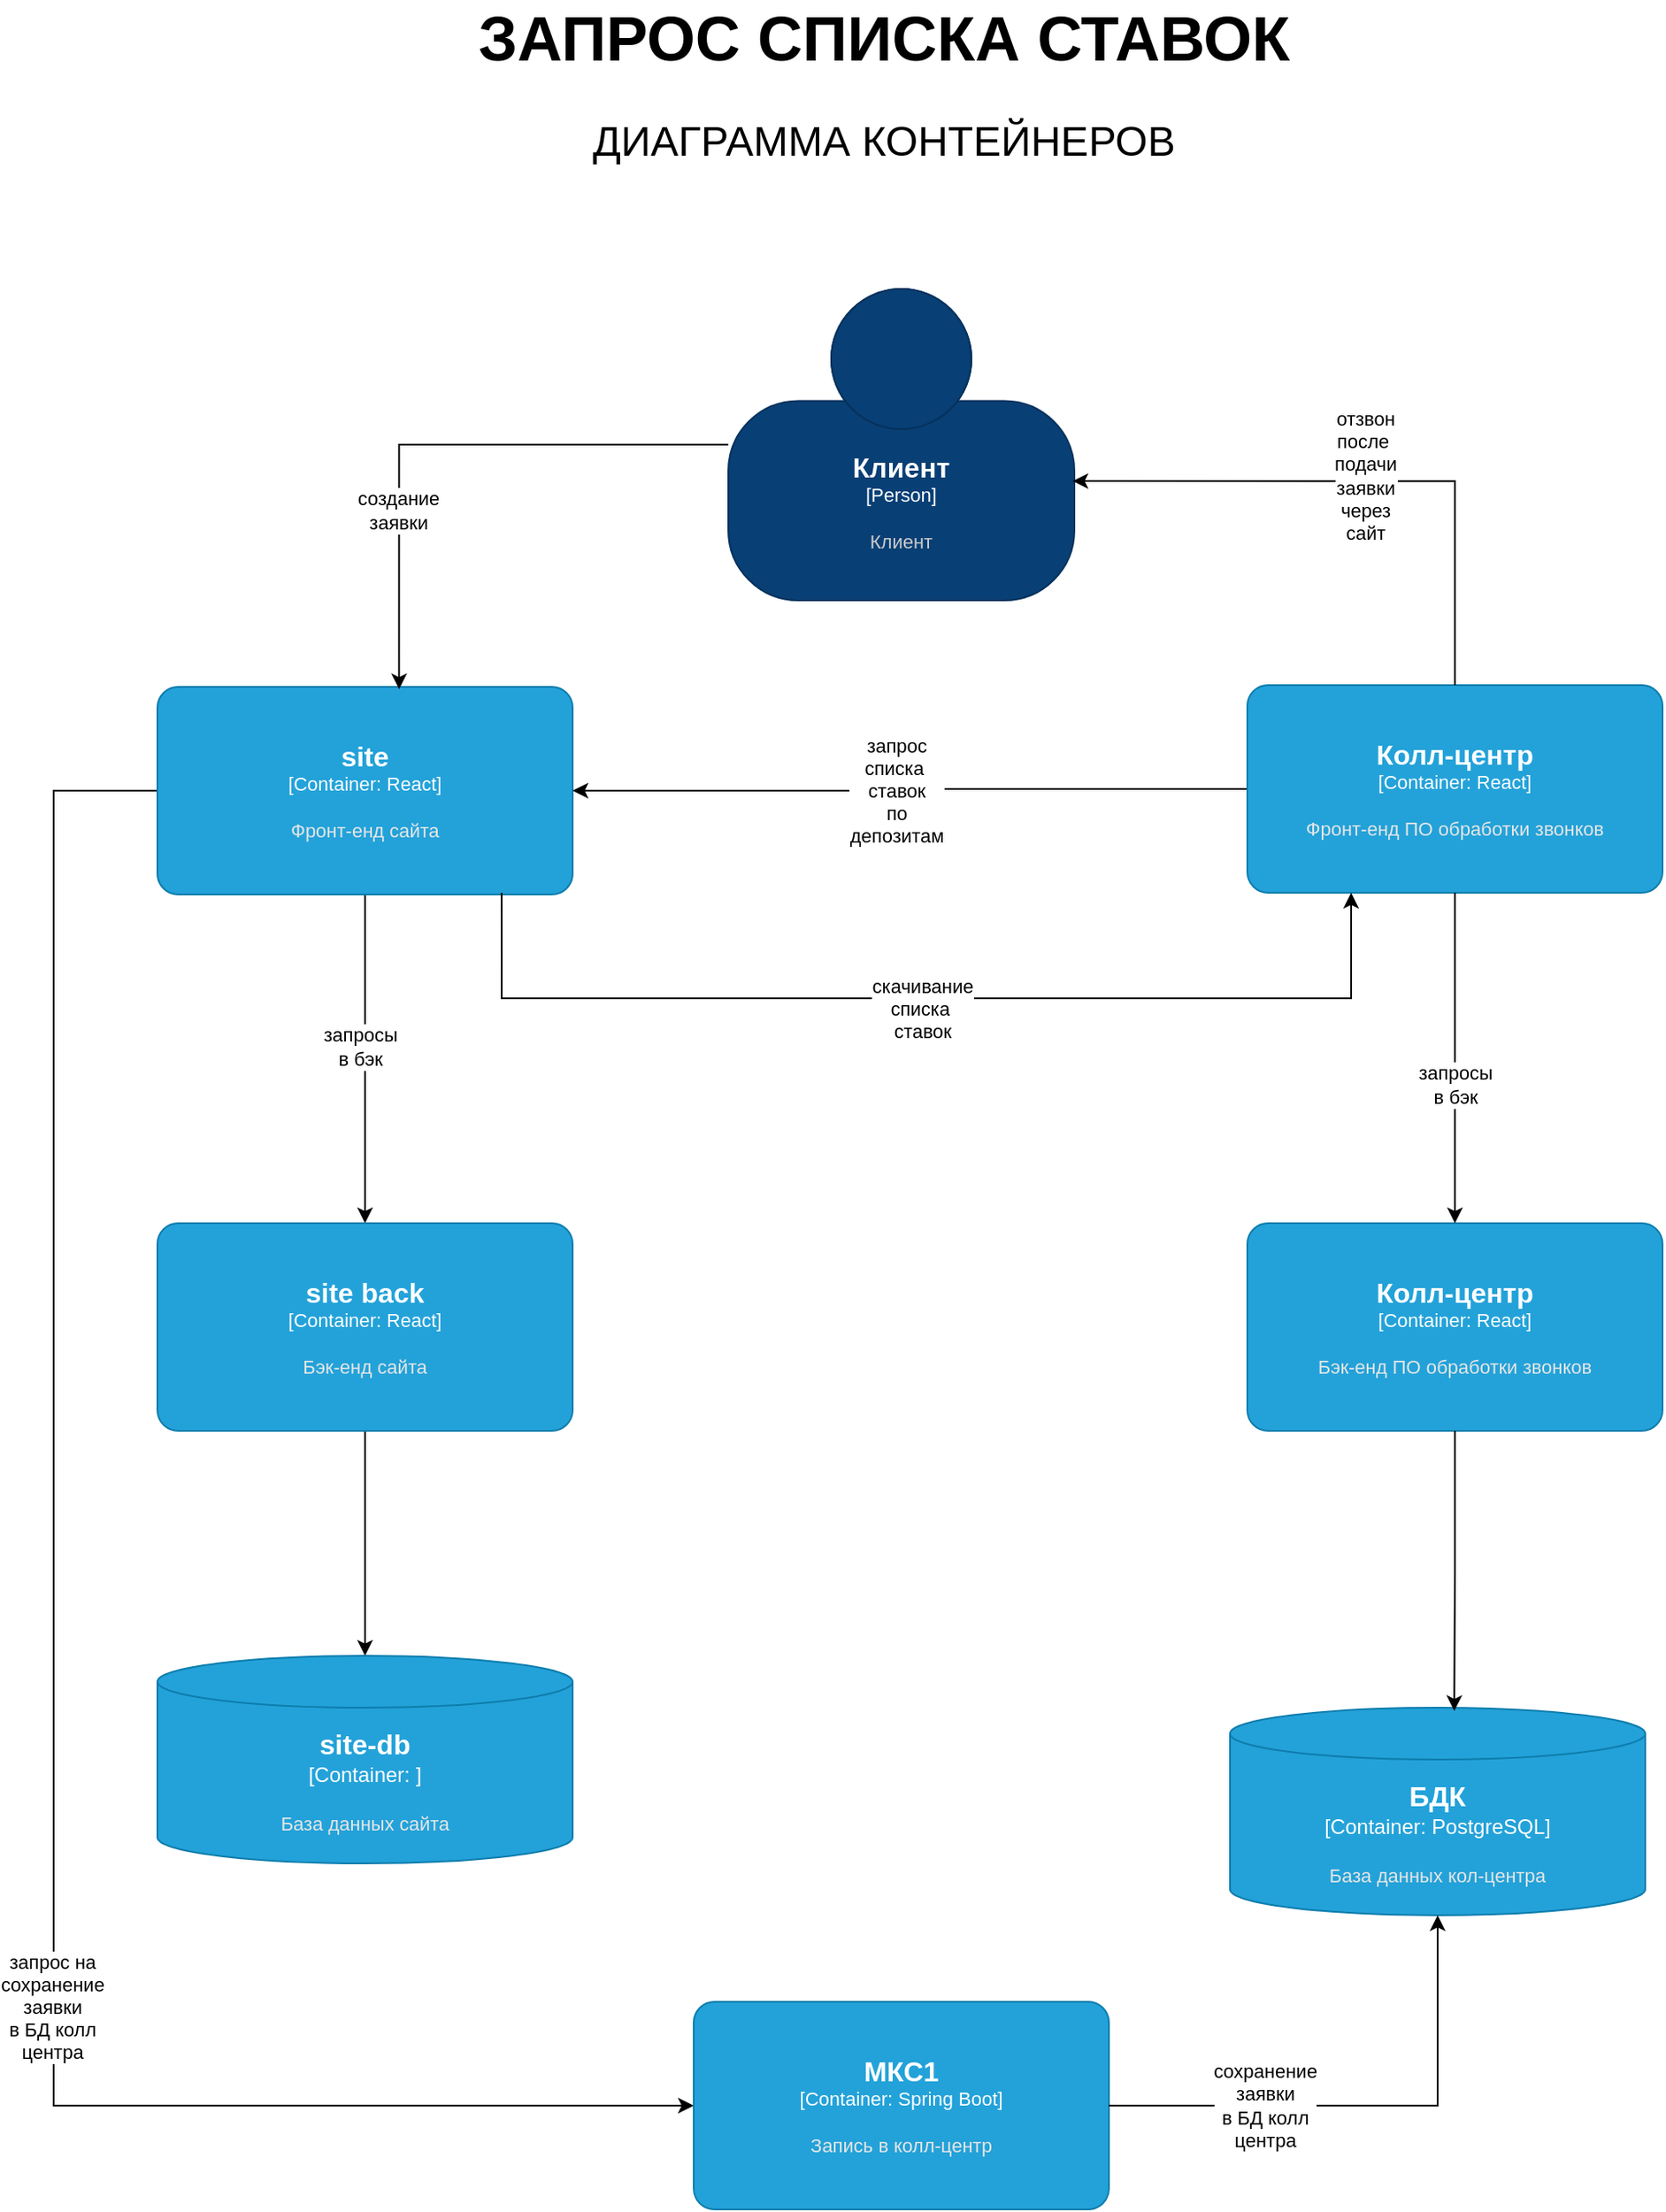 <mxfile version="25.0.2">
  <diagram name="Page-1" id="MmIHik43HimOuQ7mUpIC">
    <mxGraphModel dx="824" dy="854" grid="1" gridSize="10" guides="1" tooltips="1" connect="1" arrows="1" fold="1" page="1" pageScale="1" pageWidth="850" pageHeight="1100" math="0" shadow="0">
      <root>
        <mxCell id="0" />
        <mxCell id="1" parent="0" />
        <object placeholders="1" c4Name="Клиент" c4Type="Person" c4Description="Клиент" label="&lt;font style=&quot;font-size: 16px&quot;&gt;&lt;b&gt;%c4Name%&lt;/b&gt;&lt;/font&gt;&lt;div&gt;[%c4Type%]&lt;/div&gt;&lt;br&gt;&lt;div&gt;&lt;font style=&quot;font-size: 11px&quot;&gt;&lt;font color=&quot;#cccccc&quot;&gt;%c4Description%&lt;/font&gt;&lt;/div&gt;" id="OG3AnWUGt1m17AZRA_l--1">
          <mxCell style="html=1;fontSize=11;dashed=0;whiteSpace=wrap;fillColor=#083F75;strokeColor=#06315C;fontColor=#ffffff;shape=mxgraph.c4.person2;align=center;metaEdit=1;points=[[0.5,0,0],[1,0.5,0],[1,0.75,0],[0.75,1,0],[0.5,1,0],[0.25,1,0],[0,0.75,0],[0,0.5,0]];resizable=0;" parent="1" vertex="1">
            <mxGeometry x="1510" y="350" width="200" height="180" as="geometry" />
          </mxCell>
        </object>
        <mxCell id="_szsCtnkMlDFXV1zqoDQ-9" style="edgeStyle=orthogonalEdgeStyle;rounded=0;orthogonalLoop=1;jettySize=auto;html=1;entryX=0.5;entryY=0;entryDx=0;entryDy=0;entryPerimeter=0;" parent="1" source="DwFzjTZeQUpSK4uyvUlI-1" target="_szsCtnkMlDFXV1zqoDQ-8" edge="1">
          <mxGeometry relative="1" as="geometry" />
        </mxCell>
        <mxCell id="8X3rWXkJx_iWCUfQab2U-31" value="запросы&lt;div&gt;в бэк&lt;/div&gt;" style="edgeLabel;html=1;align=center;verticalAlign=middle;resizable=0;points=[];" parent="_szsCtnkMlDFXV1zqoDQ-9" vertex="1" connectable="0">
          <mxGeometry x="-0.075" y="-3" relative="1" as="geometry">
            <mxPoint as="offset" />
          </mxGeometry>
        </mxCell>
        <mxCell id="8X3rWXkJx_iWCUfQab2U-13" style="edgeStyle=orthogonalEdgeStyle;rounded=0;orthogonalLoop=1;jettySize=auto;html=1;exitX=0;exitY=0.5;exitDx=0;exitDy=0;exitPerimeter=0;entryX=0;entryY=0.5;entryDx=0;entryDy=0;entryPerimeter=0;" parent="1" source="DwFzjTZeQUpSK4uyvUlI-1" target="_szsCtnkMlDFXV1zqoDQ-15" edge="1">
          <mxGeometry relative="1" as="geometry">
            <Array as="points">
              <mxPoint x="1120" y="640" />
              <mxPoint x="1120" y="1400" />
            </Array>
          </mxGeometry>
        </mxCell>
        <mxCell id="8X3rWXkJx_iWCUfQab2U-28" value="&lt;div&gt;запрос на&lt;/div&gt;сохранение&lt;div&gt;заявки&lt;/div&gt;&lt;div&gt;в БД колл&lt;/div&gt;&lt;div&gt;центра&lt;/div&gt;" style="edgeLabel;html=1;align=center;verticalAlign=middle;resizable=0;points=[];" parent="8X3rWXkJx_iWCUfQab2U-13" vertex="1" connectable="0">
          <mxGeometry x="0.282" y="-1" relative="1" as="geometry">
            <mxPoint as="offset" />
          </mxGeometry>
        </mxCell>
        <object placeholders="1" c4Name="site" c4Type="Container" c4Technology="React" c4Description="Фронт-енд сайта" label="&lt;font style=&quot;font-size: 16px&quot;&gt;&lt;b&gt;%c4Name%&lt;/b&gt;&lt;/font&gt;&lt;div&gt;[%c4Type%: %c4Technology%]&lt;/div&gt;&lt;br&gt;&lt;div&gt;&lt;font style=&quot;font-size: 11px&quot;&gt;&lt;font color=&quot;#E6E6E6&quot;&gt;%c4Description%&lt;/font&gt;&lt;/div&gt;" id="DwFzjTZeQUpSK4uyvUlI-1">
          <mxCell style="rounded=1;whiteSpace=wrap;html=1;fontSize=11;labelBackgroundColor=none;fillColor=#23A2D9;fontColor=#ffffff;align=center;arcSize=10;strokeColor=#0E7DAD;metaEdit=1;resizable=0;points=[[0.25,0,0],[0.5,0,0],[0.75,0,0],[1,0.25,0],[1,0.5,0],[1,0.75,0],[0.75,1,0],[0.5,1,0],[0.25,1,0],[0,0.75,0],[0,0.5,0],[0,0.25,0]];" parent="1" vertex="1">
            <mxGeometry x="1180" y="580" width="240" height="120" as="geometry" />
          </mxCell>
        </object>
        <mxCell id="DwFzjTZeQUpSK4uyvUlI-2" style="edgeStyle=orthogonalEdgeStyle;rounded=0;orthogonalLoop=1;jettySize=auto;html=1;entryX=0.582;entryY=0.011;entryDx=0;entryDy=0;entryPerimeter=0;" parent="1" source="OG3AnWUGt1m17AZRA_l--1" target="DwFzjTZeQUpSK4uyvUlI-1" edge="1">
          <mxGeometry relative="1" as="geometry" />
        </mxCell>
        <mxCell id="8X3rWXkJx_iWCUfQab2U-18" value="создание&lt;div&gt;заявки&lt;/div&gt;" style="edgeLabel;html=1;align=center;verticalAlign=middle;resizable=0;points=[];" parent="DwFzjTZeQUpSK4uyvUlI-2" vertex="1" connectable="0">
          <mxGeometry x="0.376" y="-1" relative="1" as="geometry">
            <mxPoint as="offset" />
          </mxGeometry>
        </mxCell>
        <mxCell id="Ti4YFfLJ2ea1EjLIWkVN-2" style="edgeStyle=orthogonalEdgeStyle;rounded=0;orthogonalLoop=1;jettySize=auto;html=1;entryX=1;entryY=0.5;entryDx=0;entryDy=0;entryPerimeter=0;" edge="1" parent="1" source="DwFzjTZeQUpSK4uyvUlI-4" target="DwFzjTZeQUpSK4uyvUlI-1">
          <mxGeometry relative="1" as="geometry">
            <mxPoint x="1750" y="639" as="targetPoint" />
          </mxGeometry>
        </mxCell>
        <mxCell id="Ti4YFfLJ2ea1EjLIWkVN-3" value="запрос&lt;div&gt;списка&amp;nbsp;&lt;/div&gt;&lt;div&gt;ставок&lt;/div&gt;&lt;div&gt;по&lt;/div&gt;&lt;div&gt;депозитам&lt;/div&gt;" style="edgeLabel;html=1;align=center;verticalAlign=middle;resizable=0;points=[];" vertex="1" connectable="0" parent="Ti4YFfLJ2ea1EjLIWkVN-2">
          <mxGeometry x="0.043" relative="1" as="geometry">
            <mxPoint as="offset" />
          </mxGeometry>
        </mxCell>
        <object placeholders="1" c4Name="Колл-центр" c4Type="Container" c4Technology="React" c4Description="Фронт-енд ПО обработки звонков" label="&lt;font style=&quot;font-size: 16px&quot;&gt;&lt;b&gt;%c4Name%&lt;/b&gt;&lt;/font&gt;&lt;div&gt;[%c4Type%: %c4Technology%]&lt;/div&gt;&lt;br&gt;&lt;div&gt;&lt;font style=&quot;font-size: 11px&quot;&gt;&lt;font color=&quot;#E6E6E6&quot;&gt;%c4Description%&lt;/font&gt;&lt;/div&gt;" id="DwFzjTZeQUpSK4uyvUlI-4">
          <mxCell style="rounded=1;whiteSpace=wrap;html=1;fontSize=11;labelBackgroundColor=none;fillColor=#23A2D9;fontColor=#ffffff;align=center;arcSize=10;strokeColor=#0E7DAD;metaEdit=1;resizable=0;points=[[0.25,0,0],[0.5,0,0],[0.75,0,0],[1,0.25,0],[1,0.5,0],[1,0.75,0],[0.75,1,0],[0.5,1,0],[0.25,1,0],[0,0.75,0],[0,0.5,0],[0,0.25,0]];" parent="1" vertex="1">
            <mxGeometry x="1810" y="579" width="240" height="120" as="geometry" />
          </mxCell>
        </object>
        <mxCell id="DwFzjTZeQUpSK4uyvUlI-6" style="edgeStyle=orthogonalEdgeStyle;rounded=0;orthogonalLoop=1;jettySize=auto;html=1;entryX=0.995;entryY=0.617;entryDx=0;entryDy=0;entryPerimeter=0;exitX=0.5;exitY=0;exitDx=0;exitDy=0;exitPerimeter=0;" parent="1" source="DwFzjTZeQUpSK4uyvUlI-4" target="OG3AnWUGt1m17AZRA_l--1" edge="1">
          <mxGeometry relative="1" as="geometry" />
        </mxCell>
        <mxCell id="8X3rWXkJx_iWCUfQab2U-27" value="отзвон&lt;div&gt;после&amp;nbsp;&lt;/div&gt;&lt;div&gt;подачи&lt;/div&gt;&lt;div&gt;заявки&lt;/div&gt;&lt;div&gt;через&lt;/div&gt;&lt;div&gt;сайт&lt;/div&gt;" style="edgeLabel;html=1;align=center;verticalAlign=middle;resizable=0;points=[];" parent="DwFzjTZeQUpSK4uyvUlI-6" vertex="1" connectable="0">
          <mxGeometry x="0.005" y="-3" relative="1" as="geometry">
            <mxPoint as="offset" />
          </mxGeometry>
        </mxCell>
        <mxCell id="_szsCtnkMlDFXV1zqoDQ-5" value="&lt;font style=&quot;font-size: 24px;&quot;&gt;ДИАГРАММА КОНТЕЙНЕРОВ&lt;/font&gt;" style="text;html=1;align=center;verticalAlign=middle;whiteSpace=wrap;rounded=0;" parent="1" vertex="1">
          <mxGeometry x="1350" y="250" width="500" height="30" as="geometry" />
        </mxCell>
        <mxCell id="_szsCtnkMlDFXV1zqoDQ-7" value="&lt;span style=&quot;font-size: 36px;&quot;&gt;&lt;b&gt;ЗАПРОС СПИСКА СТАВОК&lt;/b&gt;&lt;/span&gt;" style="text;html=1;align=center;verticalAlign=middle;whiteSpace=wrap;rounded=0;" parent="1" vertex="1">
          <mxGeometry x="1350" y="190" width="500" height="30" as="geometry" />
        </mxCell>
        <mxCell id="8X3rWXkJx_iWCUfQab2U-2" style="edgeStyle=orthogonalEdgeStyle;rounded=0;orthogonalLoop=1;jettySize=auto;html=1;" parent="1" source="_szsCtnkMlDFXV1zqoDQ-8" target="8X3rWXkJx_iWCUfQab2U-1" edge="1">
          <mxGeometry relative="1" as="geometry" />
        </mxCell>
        <object placeholders="1" c4Name="site back" c4Type="Container" c4Technology="React" c4Description="Бэк-енд сайта" label="&lt;font style=&quot;font-size: 16px&quot;&gt;&lt;b&gt;%c4Name%&lt;/b&gt;&lt;/font&gt;&lt;div&gt;[%c4Type%: %c4Technology%]&lt;/div&gt;&lt;br&gt;&lt;div&gt;&lt;font style=&quot;font-size: 11px&quot;&gt;&lt;font color=&quot;#E6E6E6&quot;&gt;%c4Description%&lt;/font&gt;&lt;/div&gt;" id="_szsCtnkMlDFXV1zqoDQ-8">
          <mxCell style="rounded=1;whiteSpace=wrap;html=1;fontSize=11;labelBackgroundColor=none;fillColor=#23A2D9;fontColor=#ffffff;align=center;arcSize=10;strokeColor=#0E7DAD;metaEdit=1;resizable=0;points=[[0.25,0,0],[0.5,0,0],[0.75,0,0],[1,0.25,0],[1,0.5,0],[1,0.75,0],[0.75,1,0],[0.5,1,0],[0.25,1,0],[0,0.75,0],[0,0.5,0],[0,0.25,0]];" parent="1" vertex="1">
            <mxGeometry x="1180" y="890" width="240" height="120" as="geometry" />
          </mxCell>
        </object>
        <object placeholders="1" c4Name="Колл-центр" c4Type="Container" c4Technology="React" c4Description="Бэк-енд ПО обработки звонков" label="&lt;font style=&quot;font-size: 16px&quot;&gt;&lt;b&gt;%c4Name%&lt;/b&gt;&lt;/font&gt;&lt;div&gt;[%c4Type%: %c4Technology%]&lt;/div&gt;&lt;br&gt;&lt;div&gt;&lt;font style=&quot;font-size: 11px&quot;&gt;&lt;font color=&quot;#E6E6E6&quot;&gt;%c4Description%&lt;/font&gt;&lt;/div&gt;" id="_szsCtnkMlDFXV1zqoDQ-13">
          <mxCell style="rounded=1;whiteSpace=wrap;html=1;fontSize=11;labelBackgroundColor=none;fillColor=#23A2D9;fontColor=#ffffff;align=center;arcSize=10;strokeColor=#0E7DAD;metaEdit=1;resizable=0;points=[[0.25,0,0],[0.5,0,0],[0.75,0,0],[1,0.25,0],[1,0.5,0],[1,0.75,0],[0.75,1,0],[0.5,1,0],[0.25,1,0],[0,0.75,0],[0,0.5,0],[0,0.25,0]];" parent="1" vertex="1">
            <mxGeometry x="1810" y="890" width="240" height="120" as="geometry" />
          </mxCell>
        </object>
        <mxCell id="_szsCtnkMlDFXV1zqoDQ-14" style="edgeStyle=orthogonalEdgeStyle;rounded=0;orthogonalLoop=1;jettySize=auto;html=1;entryX=0.5;entryY=0;entryDx=0;entryDy=0;entryPerimeter=0;" parent="1" source="DwFzjTZeQUpSK4uyvUlI-4" target="_szsCtnkMlDFXV1zqoDQ-13" edge="1">
          <mxGeometry relative="1" as="geometry" />
        </mxCell>
        <mxCell id="8X3rWXkJx_iWCUfQab2U-32" value="запросы&lt;div&gt;в бэк&lt;/div&gt;" style="edgeLabel;html=1;align=center;verticalAlign=middle;resizable=0;points=[];" parent="_szsCtnkMlDFXV1zqoDQ-14" vertex="1" connectable="0">
          <mxGeometry x="0.162" relative="1" as="geometry">
            <mxPoint as="offset" />
          </mxGeometry>
        </mxCell>
        <object placeholders="1" c4Name="МКС1" c4Type="Container" c4Technology="Spring Boot" c4Description="Запись в колл-центр" label="&lt;font style=&quot;font-size: 16px&quot;&gt;&lt;b&gt;%c4Name%&lt;/b&gt;&lt;/font&gt;&lt;div&gt;[%c4Type%: %c4Technology%]&lt;/div&gt;&lt;br&gt;&lt;div&gt;&lt;font style=&quot;font-size: 11px&quot;&gt;&lt;font color=&quot;#E6E6E6&quot;&gt;%c4Description%&lt;/font&gt;&lt;/div&gt;" id="_szsCtnkMlDFXV1zqoDQ-15">
          <mxCell style="rounded=1;whiteSpace=wrap;html=1;fontSize=11;labelBackgroundColor=none;fillColor=#23A2D9;fontColor=#ffffff;align=center;arcSize=10;strokeColor=#0E7DAD;metaEdit=1;resizable=0;points=[[0.25,0,0],[0.5,0,0],[0.75,0,0],[1,0.25,0],[1,0.5,0],[1,0.75,0],[0.75,1,0],[0.5,1,0],[0.25,1,0],[0,0.75,0],[0,0.5,0],[0,0.25,0]];" parent="1" vertex="1">
            <mxGeometry x="1490" y="1340" width="240" height="120" as="geometry" />
          </mxCell>
        </object>
        <object placeholders="1" c4Name="site-db" c4Type="Container" c4Technology="" c4Description="База данных сайта" label="&lt;font style=&quot;font-size: 16px&quot;&gt;&lt;b&gt;%c4Name%&lt;/b&gt;&lt;/font&gt;&lt;div&gt;[%c4Type%:&amp;nbsp;%c4Technology%]&lt;/div&gt;&lt;br&gt;&lt;div&gt;&lt;font style=&quot;font-size: 11px&quot;&gt;&lt;font color=&quot;#E6E6E6&quot;&gt;%c4Description%&lt;/font&gt;&lt;/div&gt;" id="8X3rWXkJx_iWCUfQab2U-1">
          <mxCell style="shape=cylinder3;size=15;whiteSpace=wrap;html=1;boundedLbl=1;rounded=0;labelBackgroundColor=none;fillColor=#23A2D9;fontSize=12;fontColor=#ffffff;align=center;strokeColor=#0E7DAD;metaEdit=1;points=[[0.5,0,0],[1,0.25,0],[1,0.5,0],[1,0.75,0],[0.5,1,0],[0,0.75,0],[0,0.5,0],[0,0.25,0]];resizable=0;" parent="1" vertex="1">
            <mxGeometry x="1180" y="1140" width="240" height="120" as="geometry" />
          </mxCell>
        </object>
        <object placeholders="1" c4Name="БДК" c4Type="Container" c4Technology="PostgreSQL" c4Description="База данных кол-центра" label="&lt;font style=&quot;font-size: 16px&quot;&gt;&lt;b&gt;%c4Name%&lt;/b&gt;&lt;/font&gt;&lt;div&gt;[%c4Type%:&amp;nbsp;%c4Technology%]&lt;/div&gt;&lt;br&gt;&lt;div&gt;&lt;font style=&quot;font-size: 11px&quot;&gt;&lt;font color=&quot;#E6E6E6&quot;&gt;%c4Description%&lt;/font&gt;&lt;/div&gt;" id="8X3rWXkJx_iWCUfQab2U-3">
          <mxCell style="shape=cylinder3;size=15;whiteSpace=wrap;html=1;boundedLbl=1;rounded=0;labelBackgroundColor=none;fillColor=#23A2D9;fontSize=12;fontColor=#ffffff;align=center;strokeColor=#0E7DAD;metaEdit=1;points=[[0.5,0,0],[1,0.25,0],[1,0.5,0],[1,0.75,0],[0.5,1,0],[0,0.75,0],[0,0.5,0],[0,0.25,0]];resizable=0;" parent="1" vertex="1">
            <mxGeometry x="1800" y="1170" width="240" height="120" as="geometry" />
          </mxCell>
        </object>
        <mxCell id="8X3rWXkJx_iWCUfQab2U-4" style="edgeStyle=orthogonalEdgeStyle;rounded=0;orthogonalLoop=1;jettySize=auto;html=1;entryX=0.54;entryY=0.016;entryDx=0;entryDy=0;entryPerimeter=0;" parent="1" source="_szsCtnkMlDFXV1zqoDQ-13" target="8X3rWXkJx_iWCUfQab2U-3" edge="1">
          <mxGeometry relative="1" as="geometry" />
        </mxCell>
        <mxCell id="8X3rWXkJx_iWCUfQab2U-14" style="edgeStyle=orthogonalEdgeStyle;rounded=0;orthogonalLoop=1;jettySize=auto;html=1;entryX=0.5;entryY=1;entryDx=0;entryDy=0;entryPerimeter=0;exitX=1;exitY=0.5;exitDx=0;exitDy=0;exitPerimeter=0;" parent="1" source="_szsCtnkMlDFXV1zqoDQ-15" target="8X3rWXkJx_iWCUfQab2U-3" edge="1">
          <mxGeometry relative="1" as="geometry" />
        </mxCell>
        <mxCell id="8X3rWXkJx_iWCUfQab2U-29" value="&lt;div&gt;сохранение&lt;br&gt;&lt;/div&gt;&lt;div&gt;заявки&lt;/div&gt;&lt;div&gt;в БД колл&lt;/div&gt;&lt;div&gt;центра&lt;/div&gt;" style="edgeLabel;html=1;align=center;verticalAlign=middle;resizable=0;points=[];" parent="8X3rWXkJx_iWCUfQab2U-14" vertex="1" connectable="0">
          <mxGeometry x="-0.508" relative="1" as="geometry">
            <mxPoint x="16" as="offset" />
          </mxGeometry>
        </mxCell>
        <mxCell id="Ti4YFfLJ2ea1EjLIWkVN-4" style="edgeStyle=orthogonalEdgeStyle;rounded=0;orthogonalLoop=1;jettySize=auto;html=1;entryX=0.25;entryY=1;entryDx=0;entryDy=0;entryPerimeter=0;exitX=0.829;exitY=0.992;exitDx=0;exitDy=0;exitPerimeter=0;" edge="1" parent="1" source="DwFzjTZeQUpSK4uyvUlI-1" target="DwFzjTZeQUpSK4uyvUlI-4">
          <mxGeometry relative="1" as="geometry">
            <Array as="points">
              <mxPoint x="1379" y="760" />
              <mxPoint x="1870" y="760" />
            </Array>
          </mxGeometry>
        </mxCell>
        <mxCell id="Ti4YFfLJ2ea1EjLIWkVN-5" value="Text" style="edgeLabel;html=1;align=center;verticalAlign=middle;resizable=0;points=[];" vertex="1" connectable="0" parent="Ti4YFfLJ2ea1EjLIWkVN-4">
          <mxGeometry x="-0.025" y="-3" relative="1" as="geometry">
            <mxPoint as="offset" />
          </mxGeometry>
        </mxCell>
        <mxCell id="Ti4YFfLJ2ea1EjLIWkVN-6" value="скачивание&lt;div&gt;списка&amp;nbsp;&lt;/div&gt;&lt;div&gt;ставок&lt;/div&gt;" style="edgeLabel;html=1;align=center;verticalAlign=middle;resizable=0;points=[];" vertex="1" connectable="0" parent="Ti4YFfLJ2ea1EjLIWkVN-4">
          <mxGeometry x="-0.008" y="-6" relative="1" as="geometry">
            <mxPoint as="offset" />
          </mxGeometry>
        </mxCell>
      </root>
    </mxGraphModel>
  </diagram>
</mxfile>
